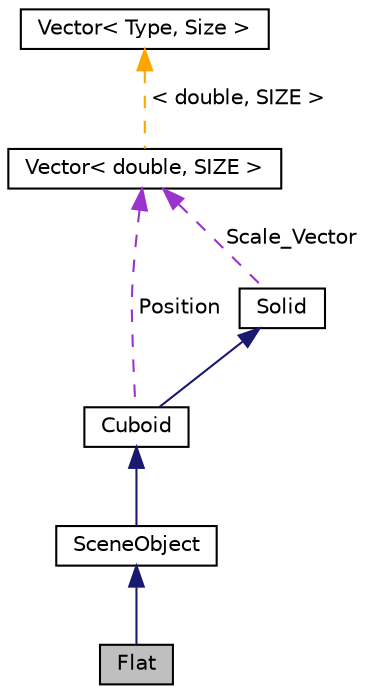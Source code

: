 digraph "Flat"
{
 // LATEX_PDF_SIZE
  edge [fontname="Helvetica",fontsize="10",labelfontname="Helvetica",labelfontsize="10"];
  node [fontname="Helvetica",fontsize="10",shape=record];
  Node1 [label="Flat",height=0.2,width=0.4,color="black", fillcolor="grey75", style="filled", fontcolor="black",tooltip="Modeluje pojęcie plaskowyzu."];
  Node2 -> Node1 [dir="back",color="midnightblue",fontsize="10",style="solid",fontname="Helvetica"];
  Node2 [label="SceneObject",height=0.2,width=0.4,color="black", fillcolor="white", style="filled",URL="$class_scene_object.html",tooltip=" "];
  Node3 -> Node2 [dir="back",color="midnightblue",fontsize="10",style="solid",fontname="Helvetica"];
  Node3 [label="Cuboid",height=0.2,width=0.4,color="black", fillcolor="white", style="filled",URL="$class_cuboid.html",tooltip="Modeluje pojęcie prostopadłościanu (będącym w tym programie korpusem dronu)"];
  Node4 -> Node3 [dir="back",color="midnightblue",fontsize="10",style="solid",fontname="Helvetica"];
  Node4 [label="Solid",height=0.2,width=0.4,color="black", fillcolor="white", style="filled",URL="$class_solid.html",tooltip="Modeluje pojęcie bryły geometycznej."];
  Node5 -> Node4 [dir="back",color="darkorchid3",fontsize="10",style="dashed",label=" Scale_Vector" ,fontname="Helvetica"];
  Node5 [label="Vector\< double, SIZE \>",height=0.2,width=0.4,color="black", fillcolor="white", style="filled",URL="$class_vector.html",tooltip=" "];
  Node6 -> Node5 [dir="back",color="orange",fontsize="10",style="dashed",label=" \< double, SIZE \>" ,fontname="Helvetica"];
  Node6 [label="Vector\< Type, Size \>",height=0.2,width=0.4,color="black", fillcolor="white", style="filled",URL="$class_vector.html",tooltip="Modeluje pojęcie wektora o dowolnym rozmiarze i typie danych, które on zawiera."];
  Node5 -> Node3 [dir="back",color="darkorchid3",fontsize="10",style="dashed",label=" Position" ,fontname="Helvetica"];
}
